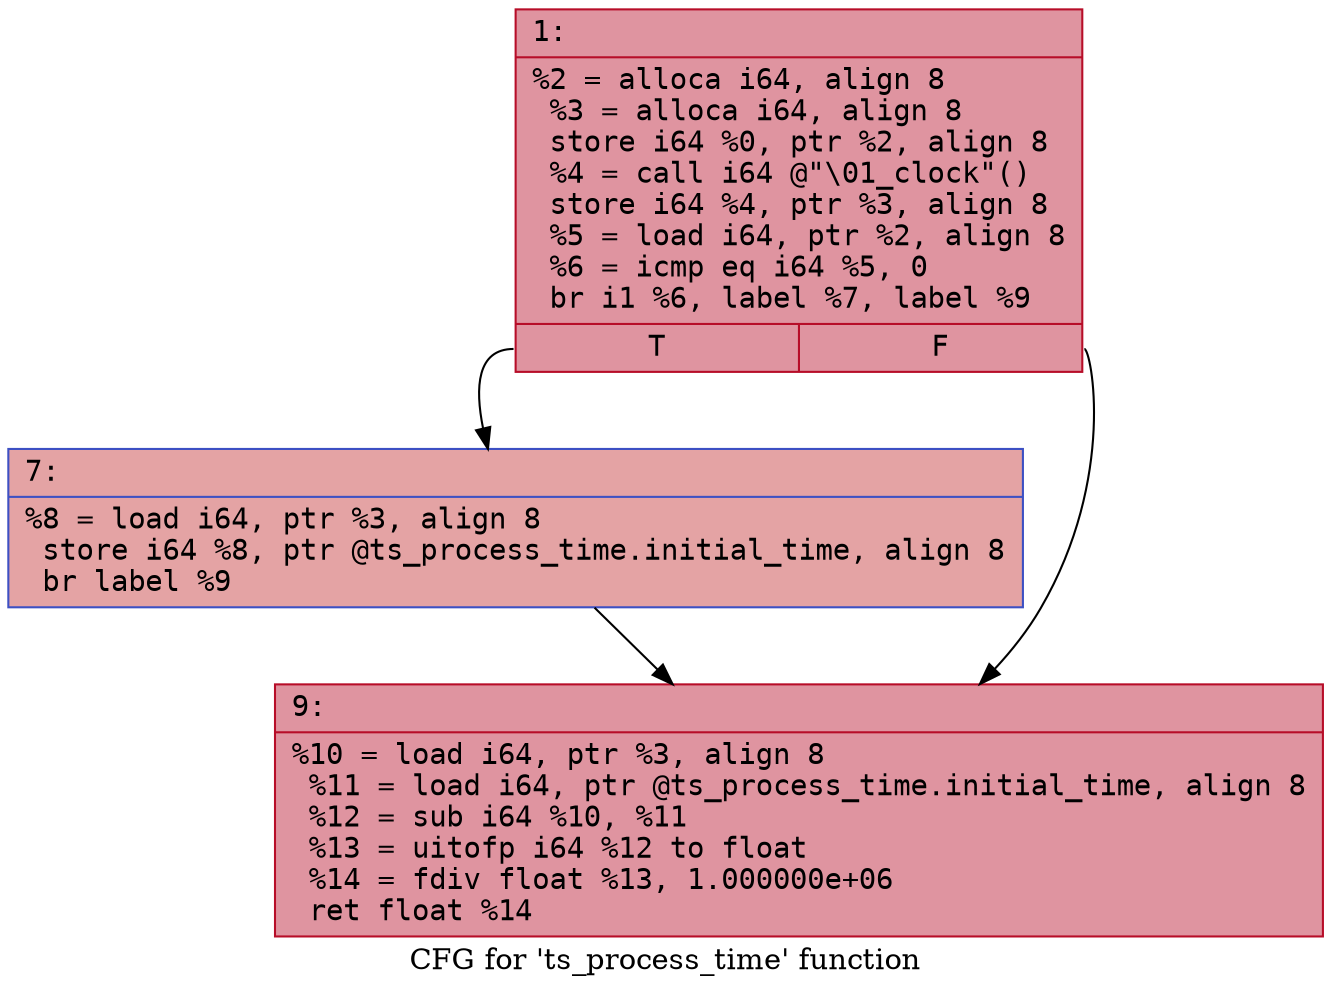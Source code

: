 digraph "CFG for 'ts_process_time' function" {
	label="CFG for 'ts_process_time' function";

	Node0x600000a4a030 [shape=record,color="#b70d28ff", style=filled, fillcolor="#b70d2870" fontname="Courier",label="{1:\l|  %2 = alloca i64, align 8\l  %3 = alloca i64, align 8\l  store i64 %0, ptr %2, align 8\l  %4 = call i64 @\"\\01_clock\"()\l  store i64 %4, ptr %3, align 8\l  %5 = load i64, ptr %2, align 8\l  %6 = icmp eq i64 %5, 0\l  br i1 %6, label %7, label %9\l|{<s0>T|<s1>F}}"];
	Node0x600000a4a030:s0 -> Node0x600000a4a080[tooltip="1 -> 7\nProbability 37.50%" ];
	Node0x600000a4a030:s1 -> Node0x600000a4a0d0[tooltip="1 -> 9\nProbability 62.50%" ];
	Node0x600000a4a080 [shape=record,color="#3d50c3ff", style=filled, fillcolor="#c32e3170" fontname="Courier",label="{7:\l|  %8 = load i64, ptr %3, align 8\l  store i64 %8, ptr @ts_process_time.initial_time, align 8\l  br label %9\l}"];
	Node0x600000a4a080 -> Node0x600000a4a0d0[tooltip="7 -> 9\nProbability 100.00%" ];
	Node0x600000a4a0d0 [shape=record,color="#b70d28ff", style=filled, fillcolor="#b70d2870" fontname="Courier",label="{9:\l|  %10 = load i64, ptr %3, align 8\l  %11 = load i64, ptr @ts_process_time.initial_time, align 8\l  %12 = sub i64 %10, %11\l  %13 = uitofp i64 %12 to float\l  %14 = fdiv float %13, 1.000000e+06\l  ret float %14\l}"];
}
